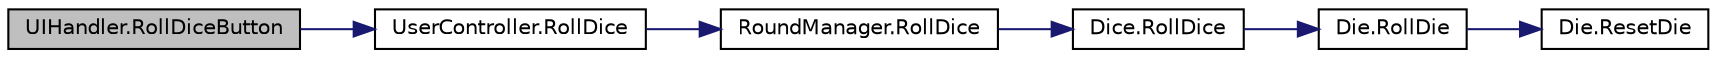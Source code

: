digraph "UIHandler.RollDiceButton"
{
 // LATEX_PDF_SIZE
  edge [fontname="Helvetica",fontsize="10",labelfontname="Helvetica",labelfontsize="10"];
  node [fontname="Helvetica",fontsize="10",shape=record];
  rankdir="LR";
  Node1 [label="UIHandler.RollDiceButton",height=0.2,width=0.4,color="black", fillcolor="grey75", style="filled", fontcolor="black",tooltip="rolls dice when the button is pressed"];
  Node1 -> Node2 [color="midnightblue",fontsize="10",style="solid",fontname="Helvetica"];
  Node2 [label="UserController.RollDice",height=0.2,width=0.4,color="black", fillcolor="white", style="filled",URL="$class_user_controller.html#aee97f82bdda647a5e3761666a3d46552",tooltip=" "];
  Node2 -> Node3 [color="midnightblue",fontsize="10",style="solid",fontname="Helvetica"];
  Node3 [label="RoundManager.RollDice",height=0.2,width=0.4,color="black", fillcolor="white", style="filled",URL="$class_round_manager.html#ab795c17242b95ab2cef508da5daa2593",tooltip="Rolls dice, will not roll if the player has rolled aready. Pass true to forcfully roll it"];
  Node3 -> Node4 [color="midnightblue",fontsize="10",style="solid",fontname="Helvetica"];
  Node4 [label="Dice.RollDice",height=0.2,width=0.4,color="black", fillcolor="white", style="filled",URL="$class_dice.html#a333ed52f536c0e7748fafe9422b179b5",tooltip=" "];
  Node4 -> Node5 [color="midnightblue",fontsize="10",style="solid",fontname="Helvetica"];
  Node5 [label="Die.RollDie",height=0.2,width=0.4,color="black", fillcolor="white", style="filled",URL="$class_die.html#a4995ecb1a88aa7f1043ae71ba8aa3ef5",tooltip=" "];
  Node5 -> Node6 [color="midnightblue",fontsize="10",style="solid",fontname="Helvetica"];
  Node6 [label="Die.ResetDie",height=0.2,width=0.4,color="black", fillcolor="white", style="filled",URL="$class_die.html#abc11c3d2bf0c0fba1555093eb5a8469e",tooltip=" "];
}
